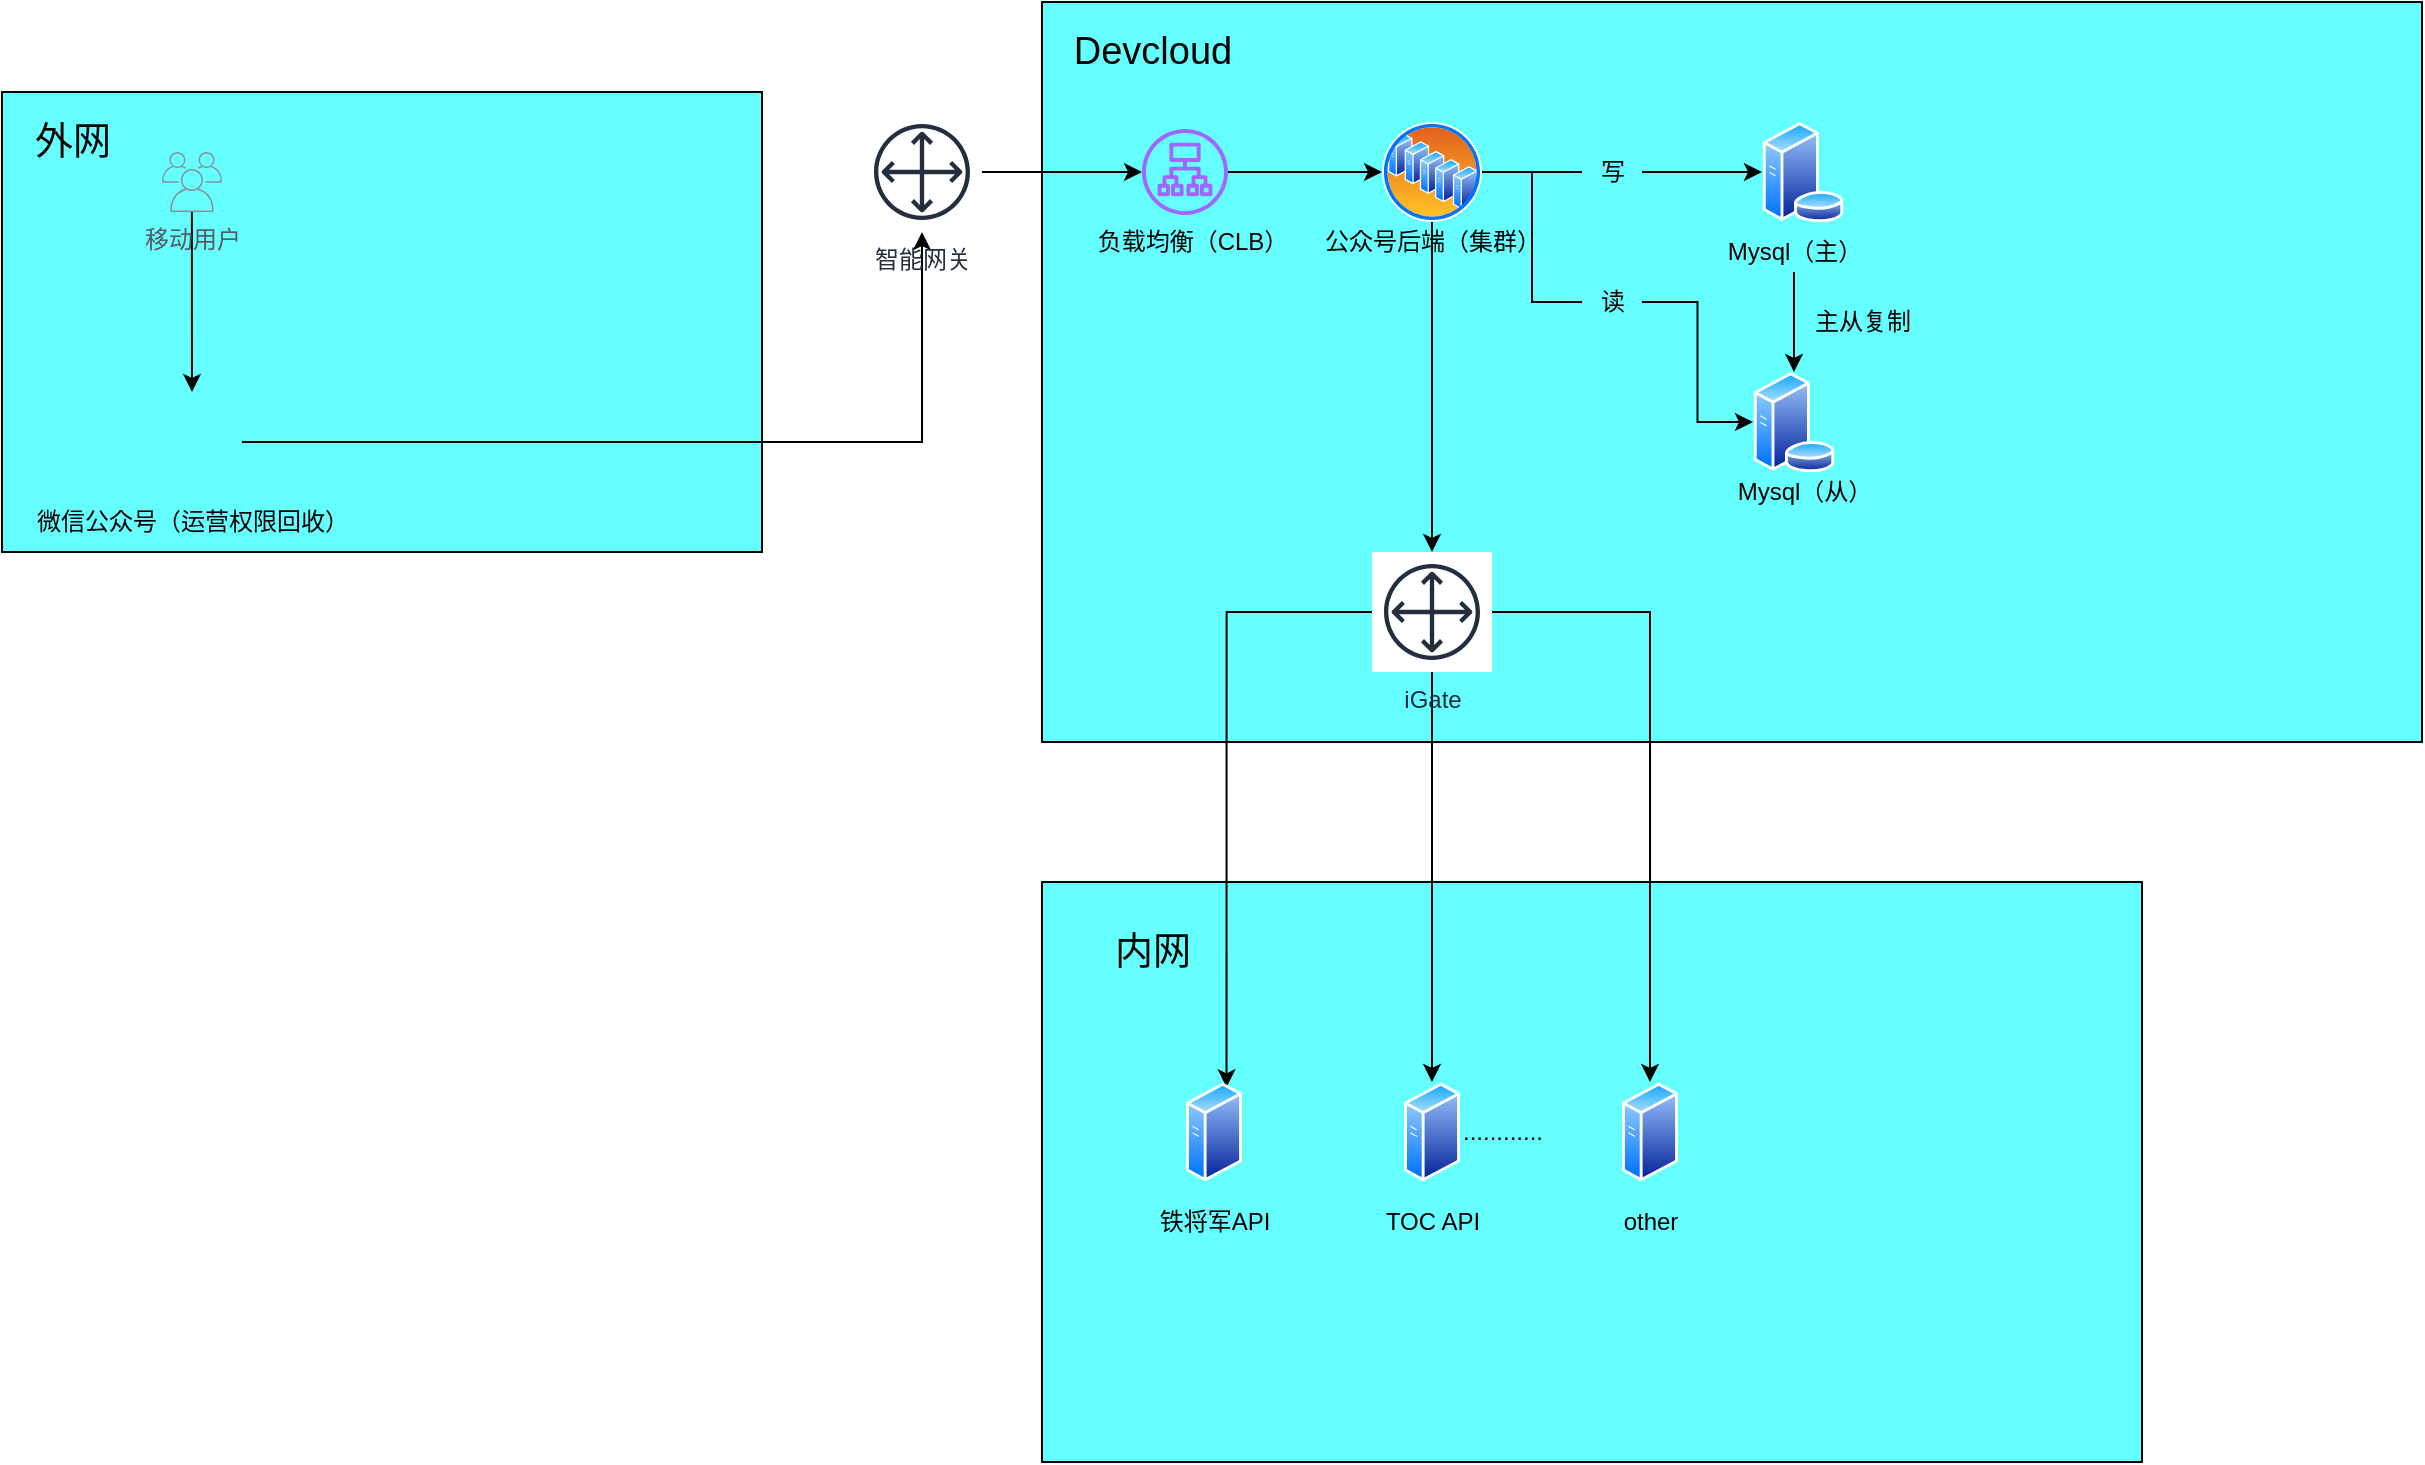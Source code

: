 <mxfile version="15.5.9" type="github">
  <diagram name="Page-1" id="197159a0-c6a4-9194-75a8-e4174976684c">
    <mxGraphModel dx="1854" dy="1093" grid="1" gridSize="10" guides="1" tooltips="1" connect="1" arrows="1" fold="1" page="1" pageScale="1.5" pageWidth="1169" pageHeight="826" background="none" math="0" shadow="0">
      <root>
        <mxCell id="0" style=";html=1;" />
        <mxCell id="1" style=";html=1;" parent="0" />
        <mxCell id="6QwkZyCb-YYA8CWYFEFS-17" value="" style="rounded=0;whiteSpace=wrap;html=1;fontSize=19;fillColor=#66FFFF;" vertex="1" parent="1">
          <mxGeometry x="670" y="110" width="690" height="370" as="geometry" />
        </mxCell>
        <mxCell id="6QwkZyCb-YYA8CWYFEFS-15" value="" style="rounded=0;whiteSpace=wrap;html=1;fillColor=#66FFFF;" vertex="1" parent="1">
          <mxGeometry x="150" y="155" width="380" height="230" as="geometry" />
        </mxCell>
        <mxCell id="6QwkZyCb-YYA8CWYFEFS-10" style="edgeStyle=orthogonalEdgeStyle;rounded=0;orthogonalLoop=1;jettySize=auto;html=1;" edge="1" parent="1" source="6QwkZyCb-YYA8CWYFEFS-1" target="6QwkZyCb-YYA8CWYFEFS-9">
          <mxGeometry relative="1" as="geometry" />
        </mxCell>
        <mxCell id="6QwkZyCb-YYA8CWYFEFS-1" value="移动用户" style="sketch=0;outlineConnect=0;gradientColor=none;fontColor=#545B64;strokeColor=none;fillColor=#879196;dashed=0;verticalLabelPosition=bottom;verticalAlign=top;align=center;html=1;fontSize=12;fontStyle=0;aspect=fixed;shape=mxgraph.aws4.illustration_users;pointerEvents=1" vertex="1" parent="1">
          <mxGeometry x="230" y="185" width="30" height="30" as="geometry" />
        </mxCell>
        <mxCell id="6QwkZyCb-YYA8CWYFEFS-14" style="edgeStyle=orthogonalEdgeStyle;rounded=0;orthogonalLoop=1;jettySize=auto;html=1;" edge="1" parent="1" source="6QwkZyCb-YYA8CWYFEFS-9" target="6QwkZyCb-YYA8CWYFEFS-13">
          <mxGeometry relative="1" as="geometry">
            <mxPoint x="550" y="330" as="targetPoint" />
          </mxGeometry>
        </mxCell>
        <mxCell id="6QwkZyCb-YYA8CWYFEFS-9" value="" style="shape=image;html=1;verticalAlign=top;verticalLabelPosition=bottom;labelBackgroundColor=#ffffff;imageAspect=0;aspect=fixed;image=https://cdn4.iconfinder.com/data/icons/socialcones/508/WeChat-128.png" vertex="1" parent="1">
          <mxGeometry x="220" y="305" width="50" height="50" as="geometry" />
        </mxCell>
        <mxCell id="6QwkZyCb-YYA8CWYFEFS-11" value="微信公众号（运营权限回收）" style="text;html=1;align=center;verticalAlign=middle;resizable=0;points=[];autosize=1;strokeColor=none;fillColor=none;" vertex="1" parent="1">
          <mxGeometry x="160" y="360" width="170" height="20" as="geometry" />
        </mxCell>
        <mxCell id="6QwkZyCb-YYA8CWYFEFS-37" style="edgeStyle=orthogonalEdgeStyle;rounded=0;orthogonalLoop=1;jettySize=auto;html=1;fontSize=12;" edge="1" parent="1" source="6QwkZyCb-YYA8CWYFEFS-13" target="6QwkZyCb-YYA8CWYFEFS-35">
          <mxGeometry relative="1" as="geometry" />
        </mxCell>
        <mxCell id="6QwkZyCb-YYA8CWYFEFS-13" value="智能网关" style="sketch=0;outlineConnect=0;fontColor=#232F3E;gradientColor=none;strokeColor=#232F3E;fillColor=#ffffff;dashed=0;verticalLabelPosition=bottom;verticalAlign=top;align=center;html=1;fontSize=12;fontStyle=0;aspect=fixed;shape=mxgraph.aws4.resourceIcon;resIcon=mxgraph.aws4.customer_gateway;" vertex="1" parent="1">
          <mxGeometry x="580" y="165" width="60" height="60" as="geometry" />
        </mxCell>
        <mxCell id="6QwkZyCb-YYA8CWYFEFS-16" value="外网" style="text;html=1;align=center;verticalAlign=middle;resizable=0;points=[];autosize=1;strokeColor=none;fillColor=none;fontSize=19;" vertex="1" parent="1">
          <mxGeometry x="160" y="165" width="50" height="30" as="geometry" />
        </mxCell>
        <mxCell id="6QwkZyCb-YYA8CWYFEFS-20" value="Devcloud" style="text;html=1;align=center;verticalAlign=middle;resizable=0;points=[];autosize=1;strokeColor=none;fillColor=none;fontSize=19;" vertex="1" parent="1">
          <mxGeometry x="680" y="120" width="90" height="30" as="geometry" />
        </mxCell>
        <mxCell id="6QwkZyCb-YYA8CWYFEFS-21" value="公众号后端（集群）" style="text;html=1;align=center;verticalAlign=middle;resizable=0;points=[];autosize=1;strokeColor=none;fillColor=none;fontSize=12;" vertex="1" parent="1">
          <mxGeometry x="805" y="220" width="120" height="20" as="geometry" />
        </mxCell>
        <mxCell id="6QwkZyCb-YYA8CWYFEFS-22" value="" style="aspect=fixed;perimeter=ellipsePerimeter;html=1;align=center;shadow=0;dashed=0;spacingTop=3;image;image=img/lib/active_directory/database_server.svg;fontSize=12;fillColor=#66FFFF;" vertex="1" parent="1">
          <mxGeometry x="1030" y="170" width="41" height="50" as="geometry" />
        </mxCell>
        <mxCell id="6QwkZyCb-YYA8CWYFEFS-26" value="" style="edgeStyle=orthogonalEdgeStyle;rounded=0;orthogonalLoop=1;jettySize=auto;html=1;fontSize=12;" edge="1" parent="1" source="6QwkZyCb-YYA8CWYFEFS-23" target="6QwkZyCb-YYA8CWYFEFS-25">
          <mxGeometry relative="1" as="geometry" />
        </mxCell>
        <mxCell id="6QwkZyCb-YYA8CWYFEFS-23" value="Mysql（主）" style="text;html=1;align=center;verticalAlign=middle;resizable=0;points=[];autosize=1;strokeColor=none;fillColor=none;fontSize=12;" vertex="1" parent="1">
          <mxGeometry x="1006" y="225" width="80" height="20" as="geometry" />
        </mxCell>
        <mxCell id="6QwkZyCb-YYA8CWYFEFS-25" value="" style="aspect=fixed;perimeter=ellipsePerimeter;html=1;align=center;shadow=0;dashed=0;spacingTop=3;image;image=img/lib/active_directory/database_server.svg;fontSize=12;fillColor=#66FFFF;" vertex="1" parent="1">
          <mxGeometry x="1025.5" y="295" width="41" height="50" as="geometry" />
        </mxCell>
        <mxCell id="6QwkZyCb-YYA8CWYFEFS-27" value="Mysql（从）" style="text;html=1;align=center;verticalAlign=middle;resizable=0;points=[];autosize=1;strokeColor=none;fillColor=none;fontSize=12;" vertex="1" parent="1">
          <mxGeometry x="1010.5" y="345" width="80" height="20" as="geometry" />
        </mxCell>
        <mxCell id="6QwkZyCb-YYA8CWYFEFS-28" value="主从复制" style="text;html=1;align=center;verticalAlign=middle;resizable=0;points=[];autosize=1;strokeColor=none;fillColor=none;fontSize=12;" vertex="1" parent="1">
          <mxGeometry x="1050" y="260" width="60" height="20" as="geometry" />
        </mxCell>
        <mxCell id="6QwkZyCb-YYA8CWYFEFS-40" style="edgeStyle=orthogonalEdgeStyle;rounded=0;orthogonalLoop=1;jettySize=auto;html=1;fontSize=12;" edge="1" parent="1" source="6QwkZyCb-YYA8CWYFEFS-35" target="6QwkZyCb-YYA8CWYFEFS-39">
          <mxGeometry relative="1" as="geometry" />
        </mxCell>
        <mxCell id="6QwkZyCb-YYA8CWYFEFS-35" value="" style="sketch=0;outlineConnect=0;fontColor=#232F3E;gradientColor=none;fillColor=#A166FF;strokeColor=none;dashed=0;verticalLabelPosition=bottom;verticalAlign=top;align=center;html=1;fontSize=12;fontStyle=0;aspect=fixed;pointerEvents=1;shape=mxgraph.aws4.application_load_balancer;" vertex="1" parent="1">
          <mxGeometry x="720" y="173.5" width="43" height="43" as="geometry" />
        </mxCell>
        <mxCell id="6QwkZyCb-YYA8CWYFEFS-36" value="负载均衡（CLB）" style="text;html=1;align=center;verticalAlign=middle;resizable=0;points=[];autosize=1;strokeColor=none;fillColor=none;fontSize=12;" vertex="1" parent="1">
          <mxGeometry x="690" y="220" width="110" height="20" as="geometry" />
        </mxCell>
        <mxCell id="6QwkZyCb-YYA8CWYFEFS-43" style="edgeStyle=orthogonalEdgeStyle;rounded=0;orthogonalLoop=1;jettySize=auto;html=1;entryX=0;entryY=0.5;entryDx=0;entryDy=0;fontSize=12;startArrow=none;" edge="1" parent="1" source="6QwkZyCb-YYA8CWYFEFS-44" target="6QwkZyCb-YYA8CWYFEFS-25">
          <mxGeometry relative="1" as="geometry" />
        </mxCell>
        <mxCell id="6QwkZyCb-YYA8CWYFEFS-46" style="edgeStyle=orthogonalEdgeStyle;rounded=0;orthogonalLoop=1;jettySize=auto;html=1;fontSize=12;startArrow=none;" edge="1" parent="1" source="6QwkZyCb-YYA8CWYFEFS-47" target="6QwkZyCb-YYA8CWYFEFS-22">
          <mxGeometry relative="1" as="geometry" />
        </mxCell>
        <mxCell id="6QwkZyCb-YYA8CWYFEFS-55" style="edgeStyle=orthogonalEdgeStyle;rounded=0;orthogonalLoop=1;jettySize=auto;html=1;fontSize=12;" edge="1" parent="1" source="6QwkZyCb-YYA8CWYFEFS-39" target="6QwkZyCb-YYA8CWYFEFS-53">
          <mxGeometry relative="1" as="geometry" />
        </mxCell>
        <mxCell id="6QwkZyCb-YYA8CWYFEFS-39" value="" style="aspect=fixed;perimeter=ellipsePerimeter;html=1;align=center;shadow=0;dashed=0;spacingTop=3;image;image=img/lib/active_directory/server_farm.svg;fontSize=12;fillColor=#66FFFF;" vertex="1" parent="1">
          <mxGeometry x="840" y="170" width="50" height="50" as="geometry" />
        </mxCell>
        <mxCell id="6QwkZyCb-YYA8CWYFEFS-44" value="读" style="text;html=1;align=center;verticalAlign=middle;resizable=0;points=[];autosize=1;strokeColor=none;fillColor=none;fontSize=12;" vertex="1" parent="1">
          <mxGeometry x="940" y="250" width="30" height="20" as="geometry" />
        </mxCell>
        <mxCell id="6QwkZyCb-YYA8CWYFEFS-45" value="" style="edgeStyle=orthogonalEdgeStyle;rounded=0;orthogonalLoop=1;jettySize=auto;html=1;entryX=0;entryY=0.5;entryDx=0;entryDy=0;fontSize=12;endArrow=none;" edge="1" parent="1" source="6QwkZyCb-YYA8CWYFEFS-39" target="6QwkZyCb-YYA8CWYFEFS-44">
          <mxGeometry relative="1" as="geometry">
            <mxPoint x="890" y="195" as="sourcePoint" />
            <mxPoint x="1025.5" y="320" as="targetPoint" />
          </mxGeometry>
        </mxCell>
        <mxCell id="6QwkZyCb-YYA8CWYFEFS-47" value="写" style="text;html=1;align=center;verticalAlign=middle;resizable=0;points=[];autosize=1;strokeColor=none;fillColor=none;fontSize=12;" vertex="1" parent="1">
          <mxGeometry x="940" y="185" width="30" height="20" as="geometry" />
        </mxCell>
        <mxCell id="6QwkZyCb-YYA8CWYFEFS-48" value="" style="edgeStyle=orthogonalEdgeStyle;rounded=0;orthogonalLoop=1;jettySize=auto;html=1;fontSize=12;endArrow=none;" edge="1" parent="1" source="6QwkZyCb-YYA8CWYFEFS-39" target="6QwkZyCb-YYA8CWYFEFS-47">
          <mxGeometry relative="1" as="geometry">
            <mxPoint x="890" y="195" as="sourcePoint" />
            <mxPoint x="1030" y="195" as="targetPoint" />
          </mxGeometry>
        </mxCell>
        <mxCell id="6QwkZyCb-YYA8CWYFEFS-49" value="" style="rounded=0;whiteSpace=wrap;html=1;fontSize=19;fillColor=#66FFFF;" vertex="1" parent="1">
          <mxGeometry x="670" y="550" width="550" height="290" as="geometry" />
        </mxCell>
        <mxCell id="6QwkZyCb-YYA8CWYFEFS-51" value="内网" style="text;html=1;align=center;verticalAlign=middle;resizable=0;points=[];autosize=1;strokeColor=none;fillColor=none;fontSize=19;" vertex="1" parent="1">
          <mxGeometry x="700" y="570" width="50" height="30" as="geometry" />
        </mxCell>
        <mxCell id="6QwkZyCb-YYA8CWYFEFS-58" style="edgeStyle=orthogonalEdgeStyle;rounded=0;orthogonalLoop=1;jettySize=auto;html=1;entryX=0.75;entryY=0;entryDx=0;entryDy=0;fontSize=12;" edge="1" parent="1" source="6QwkZyCb-YYA8CWYFEFS-53" target="6QwkZyCb-YYA8CWYFEFS-56">
          <mxGeometry relative="1" as="geometry" />
        </mxCell>
        <mxCell id="6QwkZyCb-YYA8CWYFEFS-60" style="edgeStyle=orthogonalEdgeStyle;rounded=0;orthogonalLoop=1;jettySize=auto;html=1;fontSize=12;" edge="1" parent="1" source="6QwkZyCb-YYA8CWYFEFS-53" target="6QwkZyCb-YYA8CWYFEFS-59">
          <mxGeometry relative="1" as="geometry" />
        </mxCell>
        <mxCell id="6QwkZyCb-YYA8CWYFEFS-65" style="edgeStyle=orthogonalEdgeStyle;rounded=0;orthogonalLoop=1;jettySize=auto;html=1;fontSize=12;" edge="1" parent="1" source="6QwkZyCb-YYA8CWYFEFS-53" target="6QwkZyCb-YYA8CWYFEFS-63">
          <mxGeometry relative="1" as="geometry" />
        </mxCell>
        <mxCell id="6QwkZyCb-YYA8CWYFEFS-53" value="iGate" style="sketch=0;outlineConnect=0;fontColor=#232F3E;gradientColor=none;strokeColor=#232F3E;fillColor=#ffffff;dashed=0;verticalLabelPosition=bottom;verticalAlign=top;align=center;html=1;fontSize=12;fontStyle=0;aspect=fixed;shape=mxgraph.aws4.resourceIcon;resIcon=mxgraph.aws4.customer_gateway;" vertex="1" parent="1">
          <mxGeometry x="835" y="385" width="60" height="60" as="geometry" />
        </mxCell>
        <mxCell id="6QwkZyCb-YYA8CWYFEFS-56" value="" style="aspect=fixed;perimeter=ellipsePerimeter;html=1;align=center;shadow=0;dashed=0;spacingTop=3;image;image=img/lib/active_directory/generic_server.svg;fontSize=12;fillColor=#66FFFF;" vertex="1" parent="1">
          <mxGeometry x="742" y="650" width="28.0" height="50" as="geometry" />
        </mxCell>
        <mxCell id="6QwkZyCb-YYA8CWYFEFS-57" value="铁将军API" style="text;html=1;align=center;verticalAlign=middle;resizable=0;points=[];autosize=1;strokeColor=none;fillColor=none;fontSize=12;" vertex="1" parent="1">
          <mxGeometry x="721" y="710" width="70" height="20" as="geometry" />
        </mxCell>
        <mxCell id="6QwkZyCb-YYA8CWYFEFS-59" value="" style="aspect=fixed;perimeter=ellipsePerimeter;html=1;align=center;shadow=0;dashed=0;spacingTop=3;image;image=img/lib/active_directory/generic_server.svg;fontSize=12;fillColor=#66FFFF;" vertex="1" parent="1">
          <mxGeometry x="851" y="650" width="28.0" height="50" as="geometry" />
        </mxCell>
        <mxCell id="6QwkZyCb-YYA8CWYFEFS-61" value="TOC API" style="text;html=1;align=center;verticalAlign=middle;resizable=0;points=[];autosize=1;strokeColor=none;fillColor=none;fontSize=12;" vertex="1" parent="1">
          <mxGeometry x="835" y="710" width="60" height="20" as="geometry" />
        </mxCell>
        <mxCell id="6QwkZyCb-YYA8CWYFEFS-62" value="............" style="text;html=1;align=center;verticalAlign=middle;resizable=0;points=[];autosize=1;strokeColor=none;fillColor=none;fontSize=12;" vertex="1" parent="1">
          <mxGeometry x="870" y="665" width="60" height="20" as="geometry" />
        </mxCell>
        <mxCell id="6QwkZyCb-YYA8CWYFEFS-63" value="" style="aspect=fixed;perimeter=ellipsePerimeter;html=1;align=center;shadow=0;dashed=0;spacingTop=3;image;image=img/lib/active_directory/generic_server.svg;fontSize=12;fillColor=#66FFFF;" vertex="1" parent="1">
          <mxGeometry x="960" y="650" width="28.0" height="50" as="geometry" />
        </mxCell>
        <mxCell id="6QwkZyCb-YYA8CWYFEFS-64" value="other" style="text;html=1;align=center;verticalAlign=middle;resizable=0;points=[];autosize=1;strokeColor=none;fillColor=none;fontSize=12;" vertex="1" parent="1">
          <mxGeometry x="954" y="710" width="40" height="20" as="geometry" />
        </mxCell>
      </root>
    </mxGraphModel>
  </diagram>
</mxfile>
